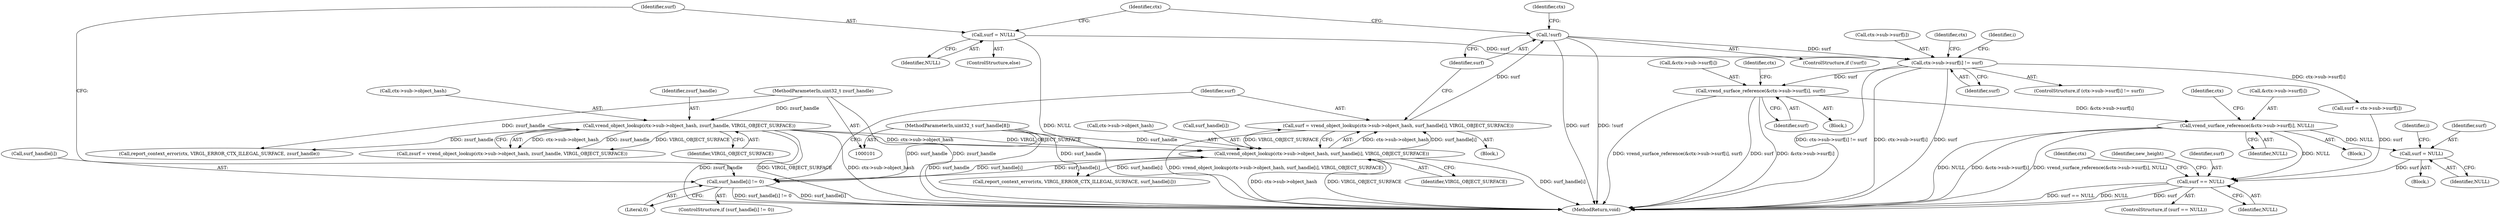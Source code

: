 digraph "1_virglrenderer_48f67f60967f963b698ec8df57ec6912a43d6282_0@array" {
"1000285" [label="(Call,vrend_surface_reference(&ctx->sub->surf[i], NULL))"];
"1000249" [label="(Call,vrend_surface_reference(&ctx->sub->surf[i], surf))"];
"1000239" [label="(Call,ctx->sub->surf[i] != surf)"];
"1000224" [label="(Call,!surf)"];
"1000211" [label="(Call,surf = vrend_object_lookup(ctx->sub->object_hash, surf_handle[i], VIRGL_OBJECT_SURFACE))"];
"1000213" [label="(Call,vrend_object_lookup(ctx->sub->object_hash, surf_handle[i], VIRGL_OBJECT_SURFACE))"];
"1000133" [label="(Call,vrend_object_lookup(ctx->sub->object_hash, zsurf_handle, VIRGL_OBJECT_SURFACE))"];
"1000105" [label="(MethodParameterIn,uint32_t zsurf_handle)"];
"1000205" [label="(Call,surf_handle[i] != 0)"];
"1000104" [label="(MethodParameterIn,uint32_t surf_handle[8])"];
"1000235" [label="(Call,surf = NULL)"];
"1000367" [label="(Call,surf = NULL)"];
"1000404" [label="(Call,surf == NULL)"];
"1000249" [label="(Call,vrend_surface_reference(&ctx->sub->surf[i], surf))"];
"1000219" [label="(Call,surf_handle[i])"];
"1000105" [label="(MethodParameterIn,uint32_t zsurf_handle)"];
"1000530" [label="(MethodReturn,void)"];
"1000131" [label="(Call,zsurf = vrend_object_lookup(ctx->sub->object_hash, zsurf_handle, VIRGL_OBJECT_SURFACE))"];
"1000145" [label="(Call,report_context_error(ctx, VIRGL_ERROR_CTX_ILLEGAL_SURFACE, zsurf_handle))"];
"1000414" [label="(Identifier,new_height)"];
"1000286" [label="(Call,&ctx->sub->surf[i])"];
"1000140" [label="(Identifier,VIRGL_OBJECT_SURFACE)"];
"1000240" [label="(Call,ctx->sub->surf[i])"];
"1000209" [label="(Literal,0)"];
"1000372" [label="(Identifier,i)"];
"1000235" [label="(Call,surf = NULL)"];
"1000224" [label="(Call,!surf)"];
"1000285" [label="(Call,vrend_surface_reference(&ctx->sub->surf[i], NULL))"];
"1000393" [label="(Call,surf = ctx->sub->surf[i])"];
"1000212" [label="(Identifier,surf)"];
"1000222" [label="(Identifier,VIRGL_OBJECT_SURFACE)"];
"1000236" [label="(Identifier,surf)"];
"1000237" [label="(Identifier,NULL)"];
"1000368" [label="(Identifier,surf)"];
"1000258" [label="(Identifier,surf)"];
"1000234" [label="(ControlStructure,else)"];
"1000284" [label="(Block,)"];
"1000296" [label="(Identifier,ctx)"];
"1000206" [label="(Call,surf_handle[i])"];
"1000247" [label="(Identifier,surf)"];
"1000248" [label="(Block,)"];
"1000204" [label="(ControlStructure,if (surf_handle[i] != 0))"];
"1000250" [label="(Call,&ctx->sub->surf[i])"];
"1000243" [label="(Identifier,ctx)"];
"1000134" [label="(Call,ctx->sub->object_hash)"];
"1000294" [label="(Identifier,NULL)"];
"1000403" [label="(ControlStructure,if (surf == NULL))"];
"1000214" [label="(Call,ctx->sub->object_hash)"];
"1000406" [label="(Identifier,NULL)"];
"1000405" [label="(Identifier,surf)"];
"1000227" [label="(Call,report_context_error(ctx, VIRGL_ERROR_CTX_ILLEGAL_SURFACE, surf_handle[i]))"];
"1000223" [label="(ControlStructure,if (!surf))"];
"1000225" [label="(Identifier,surf)"];
"1000254" [label="(Identifier,ctx)"];
"1000139" [label="(Identifier,zsurf_handle)"];
"1000367" [label="(Call,surf = NULL)"];
"1000211" [label="(Call,surf = vrend_object_lookup(ctx->sub->object_hash, surf_handle[i], VIRGL_OBJECT_SURFACE))"];
"1000238" [label="(ControlStructure,if (ctx->sub->surf[i] != surf))"];
"1000213" [label="(Call,vrend_object_lookup(ctx->sub->object_hash, surf_handle[i], VIRGL_OBJECT_SURFACE))"];
"1000239" [label="(Call,ctx->sub->surf[i] != surf)"];
"1000205" [label="(Call,surf_handle[i] != 0)"];
"1000260" [label="(Identifier,ctx)"];
"1000202" [label="(Identifier,i)"];
"1000133" [label="(Call,vrend_object_lookup(ctx->sub->object_hash, zsurf_handle, VIRGL_OBJECT_SURFACE))"];
"1000228" [label="(Identifier,ctx)"];
"1000104" [label="(MethodParameterIn,uint32_t surf_handle[8])"];
"1000366" [label="(Block,)"];
"1000409" [label="(Identifier,ctx)"];
"1000369" [label="(Identifier,NULL)"];
"1000210" [label="(Block,)"];
"1000404" [label="(Call,surf == NULL)"];
"1000285" -> "1000284"  [label="AST: "];
"1000285" -> "1000294"  [label="CFG: "];
"1000286" -> "1000285"  [label="AST: "];
"1000294" -> "1000285"  [label="AST: "];
"1000296" -> "1000285"  [label="CFG: "];
"1000285" -> "1000530"  [label="DDG: &ctx->sub->surf[i]"];
"1000285" -> "1000530"  [label="DDG: vrend_surface_reference(&ctx->sub->surf[i], NULL)"];
"1000285" -> "1000530"  [label="DDG: NULL"];
"1000249" -> "1000285"  [label="DDG: &ctx->sub->surf[i]"];
"1000285" -> "1000367"  [label="DDG: NULL"];
"1000285" -> "1000404"  [label="DDG: NULL"];
"1000249" -> "1000248"  [label="AST: "];
"1000249" -> "1000258"  [label="CFG: "];
"1000250" -> "1000249"  [label="AST: "];
"1000258" -> "1000249"  [label="AST: "];
"1000260" -> "1000249"  [label="CFG: "];
"1000249" -> "1000530"  [label="DDG: surf"];
"1000249" -> "1000530"  [label="DDG: &ctx->sub->surf[i]"];
"1000249" -> "1000530"  [label="DDG: vrend_surface_reference(&ctx->sub->surf[i], surf)"];
"1000239" -> "1000249"  [label="DDG: surf"];
"1000239" -> "1000238"  [label="AST: "];
"1000239" -> "1000247"  [label="CFG: "];
"1000240" -> "1000239"  [label="AST: "];
"1000247" -> "1000239"  [label="AST: "];
"1000254" -> "1000239"  [label="CFG: "];
"1000202" -> "1000239"  [label="CFG: "];
"1000239" -> "1000530"  [label="DDG: ctx->sub->surf[i] != surf"];
"1000239" -> "1000530"  [label="DDG: ctx->sub->surf[i]"];
"1000239" -> "1000530"  [label="DDG: surf"];
"1000224" -> "1000239"  [label="DDG: surf"];
"1000235" -> "1000239"  [label="DDG: surf"];
"1000239" -> "1000393"  [label="DDG: ctx->sub->surf[i]"];
"1000224" -> "1000223"  [label="AST: "];
"1000224" -> "1000225"  [label="CFG: "];
"1000225" -> "1000224"  [label="AST: "];
"1000228" -> "1000224"  [label="CFG: "];
"1000243" -> "1000224"  [label="CFG: "];
"1000224" -> "1000530"  [label="DDG: surf"];
"1000224" -> "1000530"  [label="DDG: !surf"];
"1000211" -> "1000224"  [label="DDG: surf"];
"1000211" -> "1000210"  [label="AST: "];
"1000211" -> "1000213"  [label="CFG: "];
"1000212" -> "1000211"  [label="AST: "];
"1000213" -> "1000211"  [label="AST: "];
"1000225" -> "1000211"  [label="CFG: "];
"1000211" -> "1000530"  [label="DDG: vrend_object_lookup(ctx->sub->object_hash, surf_handle[i], VIRGL_OBJECT_SURFACE)"];
"1000213" -> "1000211"  [label="DDG: ctx->sub->object_hash"];
"1000213" -> "1000211"  [label="DDG: surf_handle[i]"];
"1000213" -> "1000211"  [label="DDG: VIRGL_OBJECT_SURFACE"];
"1000213" -> "1000222"  [label="CFG: "];
"1000214" -> "1000213"  [label="AST: "];
"1000219" -> "1000213"  [label="AST: "];
"1000222" -> "1000213"  [label="AST: "];
"1000213" -> "1000530"  [label="DDG: surf_handle[i]"];
"1000213" -> "1000530"  [label="DDG: ctx->sub->object_hash"];
"1000213" -> "1000530"  [label="DDG: VIRGL_OBJECT_SURFACE"];
"1000213" -> "1000205"  [label="DDG: surf_handle[i]"];
"1000133" -> "1000213"  [label="DDG: ctx->sub->object_hash"];
"1000133" -> "1000213"  [label="DDG: VIRGL_OBJECT_SURFACE"];
"1000205" -> "1000213"  [label="DDG: surf_handle[i]"];
"1000104" -> "1000213"  [label="DDG: surf_handle"];
"1000213" -> "1000227"  [label="DDG: surf_handle[i]"];
"1000133" -> "1000131"  [label="AST: "];
"1000133" -> "1000140"  [label="CFG: "];
"1000134" -> "1000133"  [label="AST: "];
"1000139" -> "1000133"  [label="AST: "];
"1000140" -> "1000133"  [label="AST: "];
"1000131" -> "1000133"  [label="CFG: "];
"1000133" -> "1000530"  [label="DDG: zsurf_handle"];
"1000133" -> "1000530"  [label="DDG: VIRGL_OBJECT_SURFACE"];
"1000133" -> "1000530"  [label="DDG: ctx->sub->object_hash"];
"1000133" -> "1000131"  [label="DDG: ctx->sub->object_hash"];
"1000133" -> "1000131"  [label="DDG: zsurf_handle"];
"1000133" -> "1000131"  [label="DDG: VIRGL_OBJECT_SURFACE"];
"1000105" -> "1000133"  [label="DDG: zsurf_handle"];
"1000133" -> "1000145"  [label="DDG: zsurf_handle"];
"1000105" -> "1000101"  [label="AST: "];
"1000105" -> "1000530"  [label="DDG: zsurf_handle"];
"1000105" -> "1000145"  [label="DDG: zsurf_handle"];
"1000205" -> "1000204"  [label="AST: "];
"1000205" -> "1000209"  [label="CFG: "];
"1000206" -> "1000205"  [label="AST: "];
"1000209" -> "1000205"  [label="AST: "];
"1000212" -> "1000205"  [label="CFG: "];
"1000236" -> "1000205"  [label="CFG: "];
"1000205" -> "1000530"  [label="DDG: surf_handle[i]"];
"1000205" -> "1000530"  [label="DDG: surf_handle[i] != 0"];
"1000104" -> "1000205"  [label="DDG: surf_handle"];
"1000104" -> "1000101"  [label="AST: "];
"1000104" -> "1000530"  [label="DDG: surf_handle"];
"1000104" -> "1000227"  [label="DDG: surf_handle"];
"1000235" -> "1000234"  [label="AST: "];
"1000235" -> "1000237"  [label="CFG: "];
"1000236" -> "1000235"  [label="AST: "];
"1000237" -> "1000235"  [label="AST: "];
"1000243" -> "1000235"  [label="CFG: "];
"1000235" -> "1000530"  [label="DDG: NULL"];
"1000367" -> "1000366"  [label="AST: "];
"1000367" -> "1000369"  [label="CFG: "];
"1000368" -> "1000367"  [label="AST: "];
"1000369" -> "1000367"  [label="AST: "];
"1000372" -> "1000367"  [label="CFG: "];
"1000367" -> "1000404"  [label="DDG: surf"];
"1000404" -> "1000403"  [label="AST: "];
"1000404" -> "1000406"  [label="CFG: "];
"1000405" -> "1000404"  [label="AST: "];
"1000406" -> "1000404"  [label="AST: "];
"1000409" -> "1000404"  [label="CFG: "];
"1000414" -> "1000404"  [label="CFG: "];
"1000404" -> "1000530"  [label="DDG: surf"];
"1000404" -> "1000530"  [label="DDG: surf == NULL"];
"1000404" -> "1000530"  [label="DDG: NULL"];
"1000393" -> "1000404"  [label="DDG: surf"];
}

